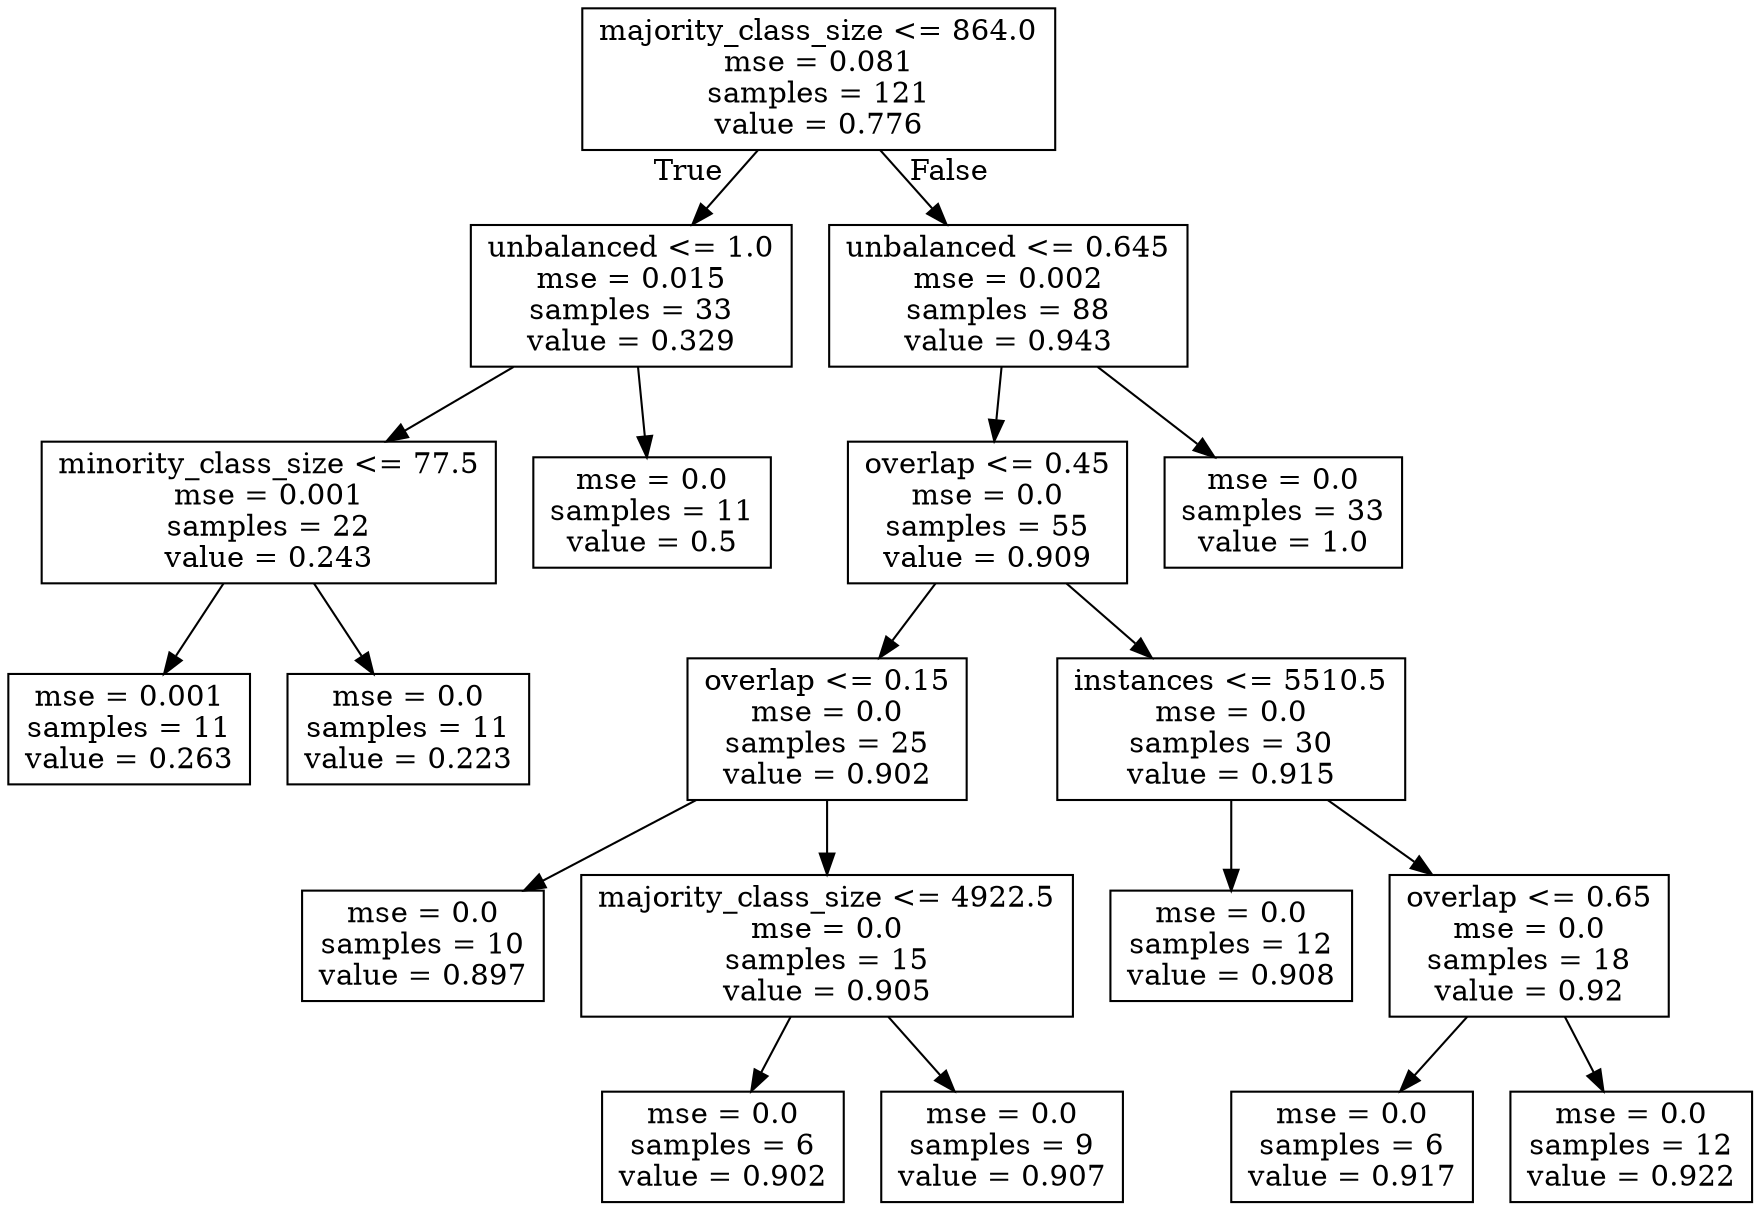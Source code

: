 digraph Tree {
node [shape=box] ;
0 [label="majority_class_size <= 864.0\nmse = 0.081\nsamples = 121\nvalue = 0.776"] ;
1 [label="unbalanced <= 1.0\nmse = 0.015\nsamples = 33\nvalue = 0.329"] ;
0 -> 1 [labeldistance=2.5, labelangle=45, headlabel="True"] ;
2 [label="minority_class_size <= 77.5\nmse = 0.001\nsamples = 22\nvalue = 0.243"] ;
1 -> 2 ;
3 [label="mse = 0.001\nsamples = 11\nvalue = 0.263"] ;
2 -> 3 ;
4 [label="mse = 0.0\nsamples = 11\nvalue = 0.223"] ;
2 -> 4 ;
5 [label="mse = 0.0\nsamples = 11\nvalue = 0.5"] ;
1 -> 5 ;
6 [label="unbalanced <= 0.645\nmse = 0.002\nsamples = 88\nvalue = 0.943"] ;
0 -> 6 [labeldistance=2.5, labelangle=-45, headlabel="False"] ;
7 [label="overlap <= 0.45\nmse = 0.0\nsamples = 55\nvalue = 0.909"] ;
6 -> 7 ;
8 [label="overlap <= 0.15\nmse = 0.0\nsamples = 25\nvalue = 0.902"] ;
7 -> 8 ;
9 [label="mse = 0.0\nsamples = 10\nvalue = 0.897"] ;
8 -> 9 ;
10 [label="majority_class_size <= 4922.5\nmse = 0.0\nsamples = 15\nvalue = 0.905"] ;
8 -> 10 ;
11 [label="mse = 0.0\nsamples = 6\nvalue = 0.902"] ;
10 -> 11 ;
12 [label="mse = 0.0\nsamples = 9\nvalue = 0.907"] ;
10 -> 12 ;
13 [label="instances <= 5510.5\nmse = 0.0\nsamples = 30\nvalue = 0.915"] ;
7 -> 13 ;
14 [label="mse = 0.0\nsamples = 12\nvalue = 0.908"] ;
13 -> 14 ;
15 [label="overlap <= 0.65\nmse = 0.0\nsamples = 18\nvalue = 0.92"] ;
13 -> 15 ;
16 [label="mse = 0.0\nsamples = 6\nvalue = 0.917"] ;
15 -> 16 ;
17 [label="mse = 0.0\nsamples = 12\nvalue = 0.922"] ;
15 -> 17 ;
18 [label="mse = 0.0\nsamples = 33\nvalue = 1.0"] ;
6 -> 18 ;
}